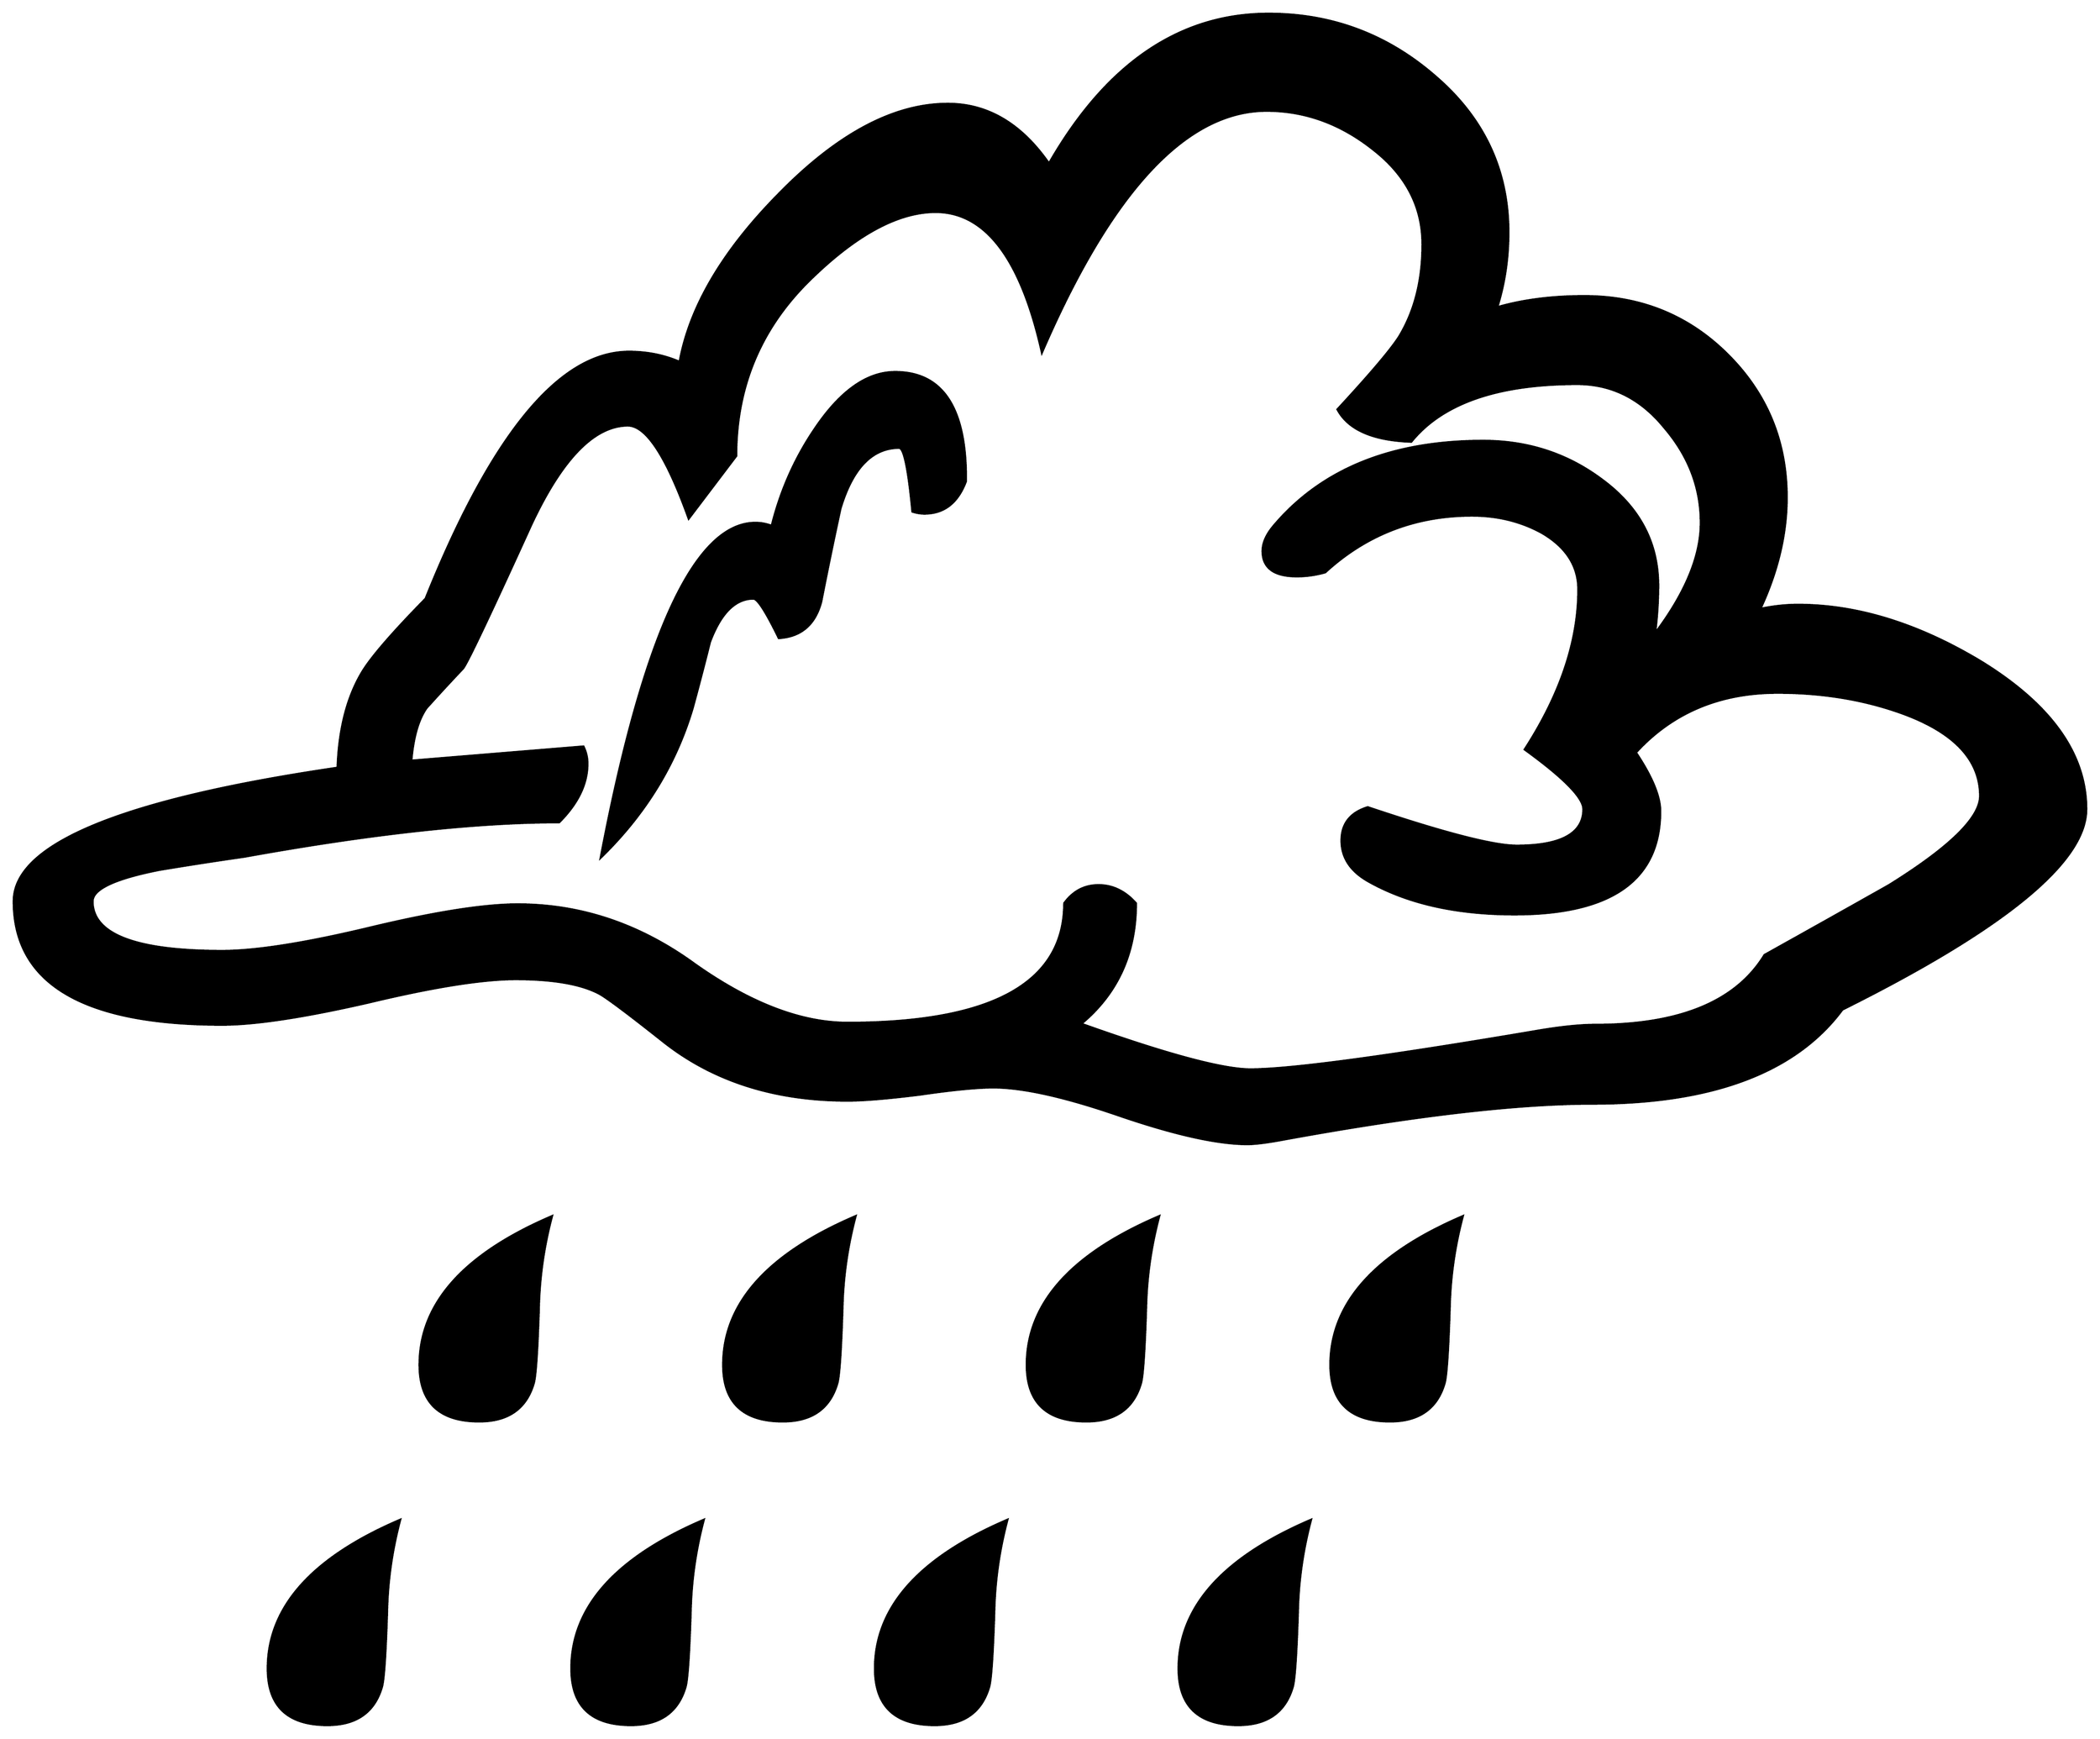 


\begin{tikzpicture}[y=0.80pt, x=0.80pt, yscale=-1.0, xscale=1.0, inner sep=0pt, outer sep=0pt]
\begin{scope}[shift={(100.0,1648.0)},nonzero rule]
  \path[draw=.,fill=.,line width=1.600pt] (2048.0,-584.0) ..
    controls (2048.0,-532.0) and (1967.667,-466.0) ..
    (1807.0,-386.0) .. controls (1761.0,-324.0) and
    (1678.667,-293.0) .. (1560.0,-293.0) .. controls
    (1485.333,-293.0) and (1382.667,-281.0) .. (1252.0,-257.0) ..
    controls (1237.333,-254.333) and (1226.333,-253.0) ..
    (1219.0,-253.0) .. controls (1189.667,-253.0) and
    (1147.667,-262.333) .. (1093.0,-281.0) .. controls
    (1039.0,-299.667) and (997.333,-309.0) .. (968.0,-309.0) ..
    controls (952.0,-309.0) and (928.0,-306.667) .. (896.0,-302.0)
    .. controls (864.0,-298.0) and (840.0,-296.0) ..
    (824.0,-296.0) .. controls (751.333,-296.0) and (690.333,-315.667)
    .. (641.0,-355.0) .. controls (605.667,-383.0) and
    (584.667,-398.667) .. (578.0,-402.0) .. controls (560.0,-411.333)
    and (532.667,-416.0) .. (496.0,-416.0) .. controls
    (463.333,-416.0) and (415.0,-408.333) .. (351.0,-393.0) ..
    controls (287.0,-378.333) and (238.667,-371.0) .. (206.0,-371.0)
    .. controls (68.667,-371.0) and (0.0,-411.667) .. (0.0,-493.0)
    .. controls (0.0,-549.667) and (106.667,-593.667) ..
    (320.0,-625.0) .. controls (321.333,-663.0) and (329.333,-694.333)
    .. (344.0,-719.0) .. controls (352.667,-733.667) and
    (373.667,-758.0) .. (407.0,-792.0) .. controls (472.333,-954.667)
    and (539.333,-1036.0) .. (608.0,-1036.0) .. controls
    (626.0,-1036.0) and (642.667,-1032.667) .. (658.0,-1026.0) ..
    controls (668.0,-1080.667) and (700.667,-1136.0) ..
    (756.0,-1192.0) .. controls (814.0,-1251.333) and
    (869.667,-1281.0) .. (923.0,-1281.0) .. controls
    (962.333,-1281.0) and (995.667,-1261.333) .. (1023.0,-1222.0) ..
    controls (1079.667,-1320.667) and (1152.0,-1370.0) ..
    (1240.0,-1370.0) .. controls (1302.667,-1370.0) and
    (1357.667,-1349.333) .. (1405.0,-1308.0) .. controls
    (1453.0,-1266.667) and (1477.0,-1215.333) .. (1477.0,-1154.0) ..
    controls (1477.0,-1128.0) and (1473.333,-1103.333) ..
    (1466.0,-1080.0) .. controls (1491.333,-1087.333) and
    (1520.0,-1091.0) .. (1552.0,-1091.0) .. controls
    (1608.0,-1091.0) and (1655.333,-1071.667) .. (1694.0,-1033.0) ..
    controls (1732.667,-994.333) and (1752.0,-947.333) ..
    (1752.0,-892.0) .. controls (1752.0,-856.0) and
    (1743.333,-819.333) .. (1726.0,-782.0) .. controls
    (1738.667,-784.667) and (1751.0,-786.0) .. (1763.0,-786.0) ..
    controls (1821.667,-786.0) and (1882.0,-767.333) ..
    (1944.0,-730.0) .. controls (2013.333,-687.333) and
    (2048.0,-638.667) .. (2048.0,-584.0) -- cycle(1432.0,-182.0)
    .. controls (1424.0,-152.0) and (1419.667,-121.667) ..
    (1419.0,-91.0) .. controls (1417.667,-49.0) and (1416.0,-24.333)
    .. (1414.0,-17.0) .. controls (1406.667,8.333) and (1388.667,21.0)
    .. (1360.0,21.0) .. controls (1320.667,21.0) and (1301.0,2.333)
    .. (1301.0,-35.0) .. controls (1301.0,-95.667) and
    (1344.667,-144.667) .. (1432.0,-182.0) -- cycle(1132.0,-182.0)
    .. controls (1124.0,-152.0) and (1119.667,-121.667) ..
    (1119.0,-91.0) .. controls (1117.667,-49.0) and (1116.0,-24.333)
    .. (1114.0,-17.0) .. controls (1106.667,8.333) and (1088.667,21.0)
    .. (1060.0,21.0) .. controls (1020.667,21.0) and (1001.0,2.333)
    .. (1001.0,-35.0) .. controls (1001.0,-95.667) and
    (1044.667,-144.667) .. (1132.0,-182.0) -- cycle(1282.0,118.0) ..
    controls (1274.0,148.0) and (1269.667,178.333) .. (1269.0,209.0)
    .. controls (1267.667,251.0) and (1266.0,275.667) ..
    (1264.0,283.0) .. controls (1256.667,308.333) and (1238.667,321.0)
    .. (1210.0,321.0) .. controls (1170.667,321.0) and
    (1151.0,302.333) .. (1151.0,265.0) .. controls (1151.0,204.333)
    and (1194.667,155.333) .. (1282.0,118.0) -- cycle(832.0,-182.0)
    .. controls (824.0,-152.0) and (819.667,-121.667) ..
    (819.0,-91.0) .. controls (817.667,-49.0) and (816.0,-24.333) ..
    (814.0,-17.0) .. controls (806.667,8.333) and (788.667,21.0) ..
    (760.0,21.0) .. controls (720.667,21.0) and (701.0,2.333) ..
    (701.0,-35.0) .. controls (701.0,-95.667) and (744.667,-144.667)
    .. (832.0,-182.0) -- cycle(982.0,118.0) .. controls
    (974.0,148.0) and (969.667,178.333) .. (969.0,209.0) .. controls
    (967.667,251.0) and (966.0,275.667) .. (964.0,283.0) .. controls
    (956.667,308.333) and (938.667,321.0) .. (910.0,321.0) .. controls
    (870.667,321.0) and (851.0,302.333) .. (851.0,265.0) .. controls
    (851.0,204.333) and (894.667,155.333) .. (982.0,118.0) --
    cycle(532.0,-182.0) .. controls (524.0,-152.0) and
    (519.667,-121.667) .. (519.0,-91.0) .. controls (517.667,-49.0)
    and (516.0,-24.333) .. (514.0,-17.0) .. controls (506.667,8.333)
    and (488.667,21.0) .. (460.0,21.0) .. controls (420.667,21.0)
    and (401.0,2.333) .. (401.0,-35.0) .. controls (401.0,-95.667)
    and (444.667,-144.667) .. (532.0,-182.0) -- cycle(682.0,118.0)
    .. controls (674.0,148.0) and (669.667,178.333) .. (669.0,209.0)
    .. controls (667.667,251.0) and (666.0,275.667) .. (664.0,283.0)
    .. controls (656.667,308.333) and (638.667,321.0) .. (610.0,321.0)
    .. controls (570.667,321.0) and (551.0,302.333) .. (551.0,265.0)
    .. controls (551.0,204.333) and (594.667,155.333) .. (682.0,118.0)
    -- cycle(382.0,118.0) .. controls (374.0,148.0) and
    (369.667,178.333) .. (369.0,209.0) .. controls (367.667,251.0) and
    (366.0,275.667) .. (364.0,283.0) .. controls (356.667,308.333) and
    (338.667,321.0) .. (310.0,321.0) .. controls (270.667,321.0) and
    (251.0,302.333) .. (251.0,265.0) .. controls (251.0,204.333) and
    (294.667,155.333) .. (382.0,118.0) -- cycle(1943.0,-597.0) ..
    controls (1943.0,-633.0) and (1917.0,-660.333) ..
    (1865.0,-679.0) .. controls (1827.667,-692.333) and
    (1787.0,-699.0) .. (1743.0,-699.0) .. controls
    (1685.667,-699.0) and (1639.0,-679.333) .. (1603.0,-640.0) ..
    controls (1619.0,-616.0) and (1627.0,-596.667) ..
    (1627.0,-582.0) .. controls (1627.0,-514.0) and
    (1579.0,-480.0) .. (1483.0,-480.0) .. controls
    (1425.0,-480.0) and (1376.667,-491.0) .. (1338.0,-513.0) ..
    controls (1320.667,-523.0) and (1312.0,-536.333) ..
    (1312.0,-553.0) .. controls (1312.0,-569.667) and
    (1320.667,-580.667) .. (1338.0,-586.0) .. controls
    (1413.333,-560.667) and (1462.333,-548.0) .. (1485.0,-548.0) ..
    controls (1529.0,-548.0) and (1551.0,-560.0) ..
    (1551.0,-584.0) .. controls (1551.0,-595.333) and
    (1531.667,-615.0) .. (1493.0,-643.0) .. controls
    (1528.333,-697.667) and (1546.0,-750.333) .. (1546.0,-801.0) ..
    controls (1546.0,-824.333) and (1534.0,-843.0) ..
    (1510.0,-857.0) .. controls (1489.333,-868.333) and
    (1466.333,-874.0) .. (1441.0,-874.0) .. controls
    (1385.0,-874.0) and (1336.667,-855.333) .. (1296.0,-818.0) ..
    controls (1286.667,-815.333) and (1277.333,-814.0) ..
    (1268.0,-814.0) .. controls (1245.333,-814.0) and
    (1234.0,-822.333) .. (1234.0,-839.0) .. controls
    (1234.0,-847.0) and (1237.667,-855.333) .. (1245.0,-864.0) ..
    controls (1292.333,-920.0) and (1361.333,-948.0) ..
    (1452.0,-948.0) .. controls (1496.0,-948.0) and
    (1535.0,-935.333) .. (1569.0,-910.0) .. controls
    (1606.333,-882.667) and (1625.0,-847.667) .. (1625.0,-805.0) ..
    controls (1625.0,-789.667) and (1624.0,-774.0) ..
    (1622.0,-758.0) .. controls (1652.0,-798.0) and
    (1667.0,-834.333) .. (1667.0,-867.0) .. controls
    (1667.0,-901.667) and (1655.0,-933.0) .. (1631.0,-961.0) ..
    controls (1607.667,-989.667) and (1579.0,-1004.0) ..
    (1545.0,-1004.0) .. controls (1466.333,-1004.0) and
    (1411.667,-985.0) .. (1381.0,-947.0) .. controls
    (1343.0,-948.333) and (1318.667,-959.0) .. (1308.0,-979.0) ..
    controls (1340.667,-1014.333) and (1361.0,-1038.333) ..
    (1369.0,-1051.0) .. controls (1384.333,-1076.333) and
    (1392.0,-1106.667) .. (1392.0,-1142.0) .. controls
    (1392.0,-1179.333) and (1375.667,-1210.667) .. (1343.0,-1236.0) ..
    controls (1311.0,-1261.333) and (1276.0,-1274.0) ..
    (1238.0,-1274.0) .. controls (1158.667,-1274.0) and
    (1084.667,-1194.333) .. (1016.0,-1035.0) .. controls
    (995.333,-1127.667) and (960.333,-1174.0) .. (911.0,-1174.0) ..
    controls (873.667,-1174.0) and (832.0,-1151.333) ..
    (786.0,-1106.0) .. controls (738.0,-1058.667) and
    (714.0,-1001.0) .. (714.0,-933.0) -- (667.0,-871.0) ..
    controls (645.0,-932.333) and (625.0,-963.0) .. (607.0,-963.0)
    .. controls (573.667,-963.0) and (541.667,-930.0) ..
    (511.0,-864.0) .. controls (470.333,-774.667) and (448.0,-727.667)
    .. (444.0,-723.0) .. controls (432.0,-710.333) and
    (420.0,-697.333) .. (408.0,-684.0) .. controls (400.0,-672.667)
    and (395.0,-655.333) .. (393.0,-632.0) -- (563.0,-646.0) ..
    controls (565.667,-640.667) and (567.0,-635.0) .. (567.0,-629.0)
    .. controls (567.0,-609.0) and (557.667,-589.667) ..
    (539.0,-571.0) .. controls (457.0,-571.0) and (353.333,-559.667)
    .. (228.0,-537.0) .. controls (200.0,-533.0) and
    (172.0,-528.667) .. (144.0,-524.0) .. controls (100.0,-515.333)
    and (78.0,-505.0) .. (78.0,-493.0) .. controls (78.0,-460.333)
    and (120.667,-444.0) .. (206.0,-444.0) .. controls
    (239.333,-444.0) and (288.0,-451.667) .. (352.0,-467.0) ..
    controls (416.0,-482.333) and (464.667,-490.0) .. (498.0,-490.0)
    .. controls (560.667,-490.0) and (619.0,-470.333) ..
    (673.0,-431.0) .. controls (727.667,-392.333) and (778.0,-373.0)
    .. (824.0,-373.0) .. controls (966.667,-373.0) and
    (1038.0,-412.333) .. (1038.0,-491.0) .. controls
    (1046.667,-503.0) and (1058.0,-509.0) .. (1072.0,-509.0) ..
    controls (1086.0,-509.0) and (1098.333,-503.0) ..
    (1109.0,-491.0) .. controls (1109.0,-441.667) and
    (1091.0,-402.0) .. (1055.0,-372.0) .. controls
    (1139.0,-342.0) and (1194.667,-327.0) .. (1222.0,-327.0) ..
    controls (1261.333,-327.0) and (1355.667,-339.667) ..
    (1505.0,-365.0) .. controls (1528.333,-369.0) and
    (1547.667,-371.0) .. (1563.0,-371.0) .. controls
    (1646.333,-371.0) and (1702.0,-394.0) .. (1730.0,-440.0) ..
    controls (1770.667,-462.667) and (1811.667,-485.667) ..
    (1853.0,-509.0) .. controls (1913.0,-546.333) and
    (1943.0,-575.667) .. (1943.0,-597.0) -- cycle(941.0,-908.0) ..
    controls (933.0,-886.667) and (919.333,-876.0) .. (900.0,-876.0)
    .. controls (896.0,-876.0) and (892.0,-876.667) ..
    (888.0,-878.0) .. controls (884.0,-920.0) and (879.667,-941.0)
    .. (875.0,-941.0) .. controls (848.333,-941.0) and
    (829.0,-921.0) .. (817.0,-881.0) .. controls (810.333,-850.333)
    and (804.0,-819.667) .. (798.0,-789.0) .. controls
    (792.0,-766.333) and (778.0,-754.333) .. (756.0,-753.0) ..
    controls (743.333,-779.0) and (735.0,-792.0) .. (731.0,-792.0)
    .. controls (713.0,-792.0) and (698.667,-777.667) ..
    (688.0,-749.0) .. controls (682.667,-727.667) and (677.0,-706.0)
    .. (671.0,-684.0) .. controls (654.333,-628.0) and
    (624.0,-578.667) .. (580.0,-536.0) .. controls (622.0,-756.667)
    and (673.0,-867.0) .. (733.0,-867.0) .. controls
    (738.333,-867.0) and (743.667,-866.0) .. (749.0,-864.0) ..
    controls (757.667,-898.667) and (771.667,-930.333) .. (791.0,-959.0)
    .. controls (816.333,-997.0) and (843.0,-1016.0) ..
    (871.0,-1016.0) .. controls (918.333,-1016.0) and
    (941.667,-980.0) .. (941.0,-908.0) -- cycle;
\end{scope}

\end{tikzpicture}


